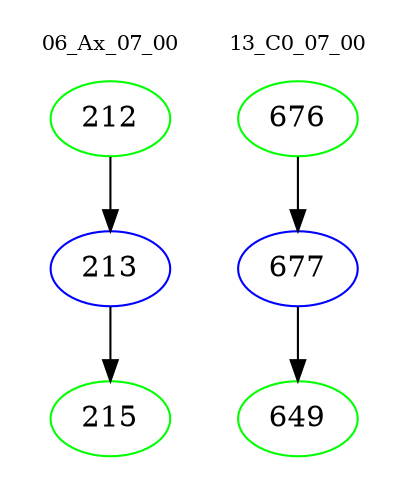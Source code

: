 digraph{
subgraph cluster_0 {
color = white
label = "06_Ax_07_00";
fontsize=10;
T0_212 [label="212", color="green"]
T0_212 -> T0_213 [color="black"]
T0_213 [label="213", color="blue"]
T0_213 -> T0_215 [color="black"]
T0_215 [label="215", color="green"]
}
subgraph cluster_1 {
color = white
label = "13_C0_07_00";
fontsize=10;
T1_676 [label="676", color="green"]
T1_676 -> T1_677 [color="black"]
T1_677 [label="677", color="blue"]
T1_677 -> T1_649 [color="black"]
T1_649 [label="649", color="green"]
}
}
